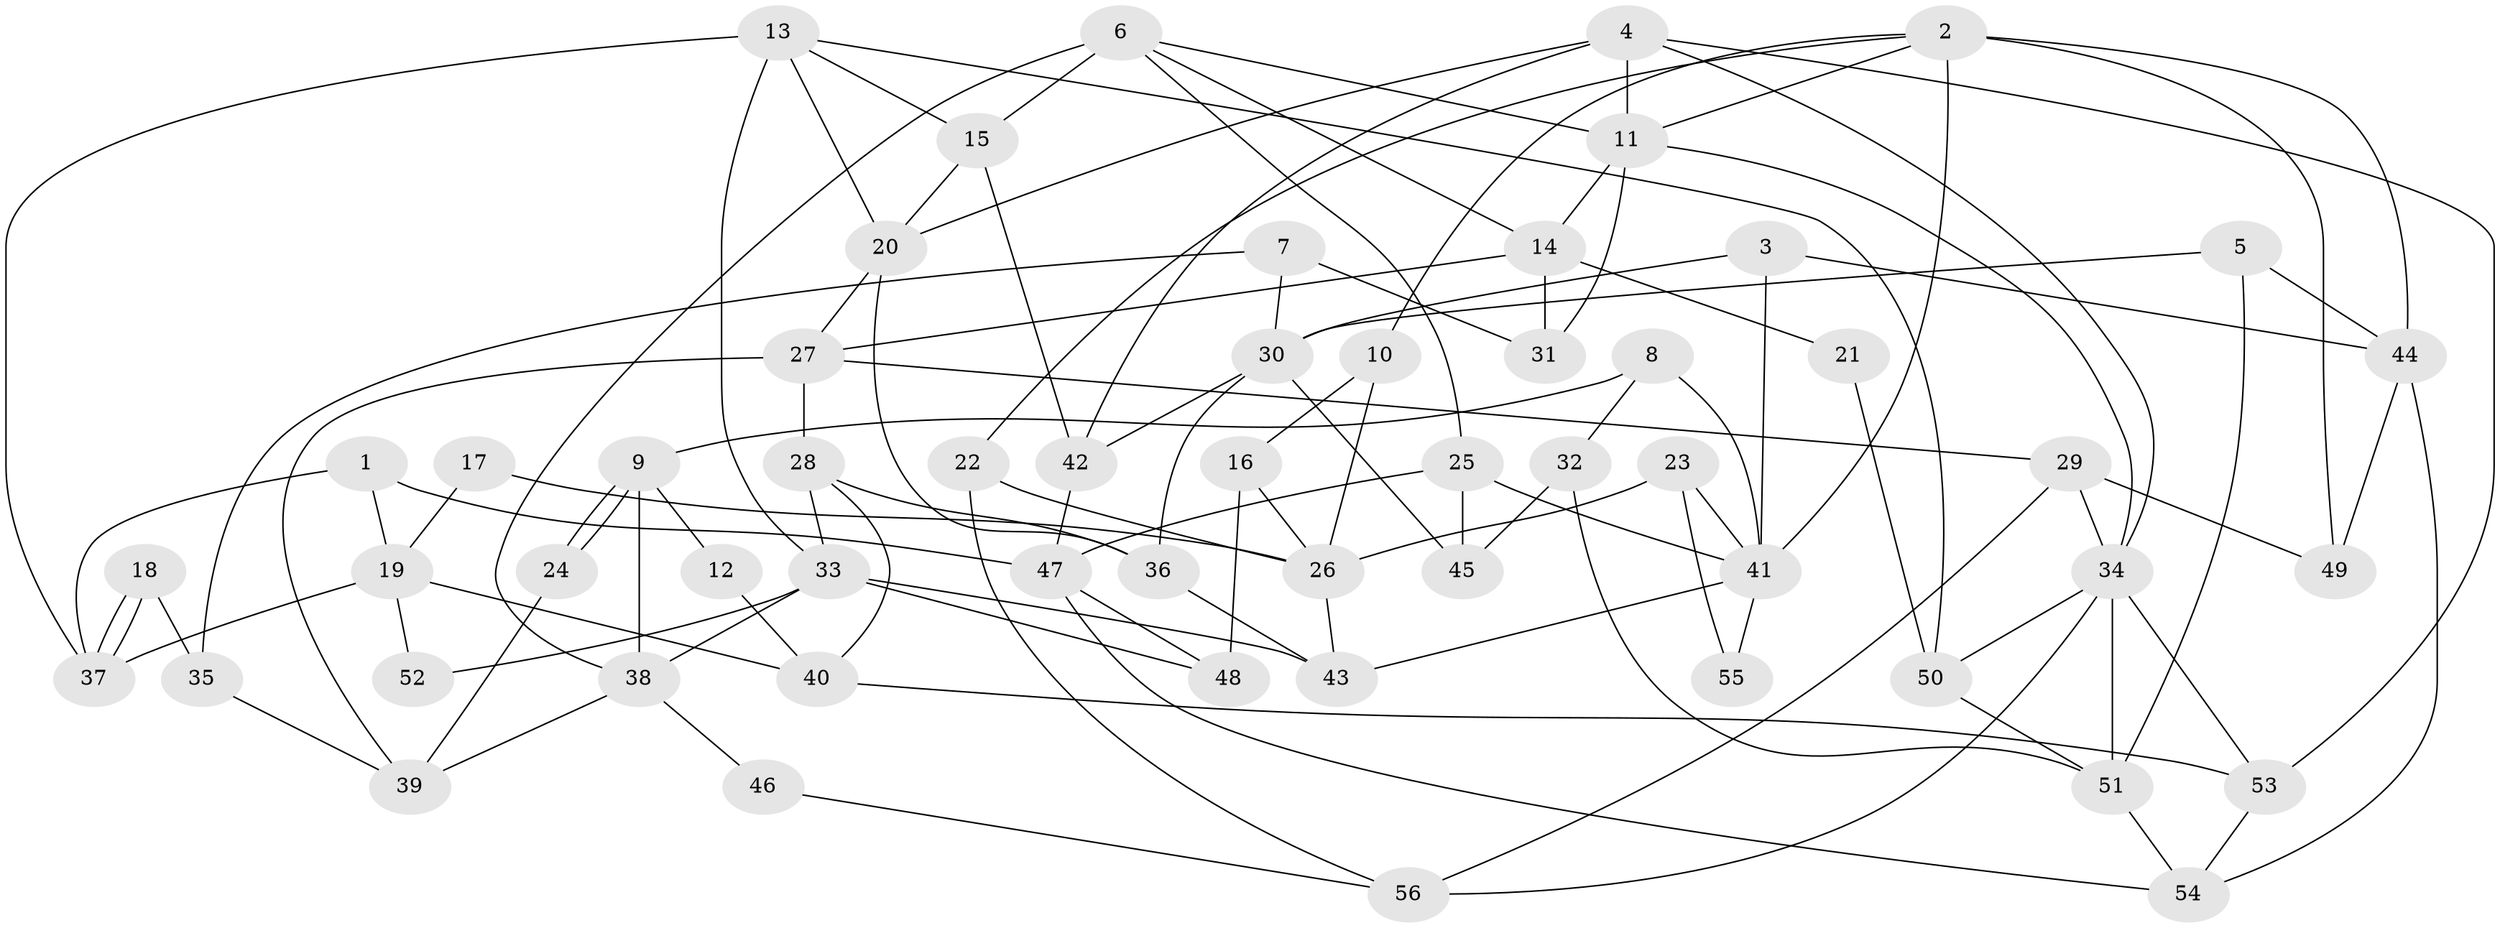// coarse degree distribution, {5: 0.20512820512820512, 4: 0.3076923076923077, 2: 0.1794871794871795, 6: 0.15384615384615385, 3: 0.1282051282051282, 7: 0.02564102564102564}
// Generated by graph-tools (version 1.1) at 2025/54/03/04/25 21:54:32]
// undirected, 56 vertices, 112 edges
graph export_dot {
graph [start="1"]
  node [color=gray90,style=filled];
  1;
  2;
  3;
  4;
  5;
  6;
  7;
  8;
  9;
  10;
  11;
  12;
  13;
  14;
  15;
  16;
  17;
  18;
  19;
  20;
  21;
  22;
  23;
  24;
  25;
  26;
  27;
  28;
  29;
  30;
  31;
  32;
  33;
  34;
  35;
  36;
  37;
  38;
  39;
  40;
  41;
  42;
  43;
  44;
  45;
  46;
  47;
  48;
  49;
  50;
  51;
  52;
  53;
  54;
  55;
  56;
  1 -- 37;
  1 -- 47;
  1 -- 19;
  2 -- 44;
  2 -- 11;
  2 -- 10;
  2 -- 22;
  2 -- 41;
  2 -- 49;
  3 -- 41;
  3 -- 30;
  3 -- 44;
  4 -- 34;
  4 -- 20;
  4 -- 11;
  4 -- 42;
  4 -- 53;
  5 -- 30;
  5 -- 51;
  5 -- 44;
  6 -- 14;
  6 -- 11;
  6 -- 15;
  6 -- 25;
  6 -- 38;
  7 -- 30;
  7 -- 31;
  7 -- 35;
  8 -- 41;
  8 -- 9;
  8 -- 32;
  9 -- 24;
  9 -- 24;
  9 -- 38;
  9 -- 12;
  10 -- 26;
  10 -- 16;
  11 -- 34;
  11 -- 14;
  11 -- 31;
  12 -- 40;
  13 -- 15;
  13 -- 50;
  13 -- 20;
  13 -- 33;
  13 -- 37;
  14 -- 27;
  14 -- 21;
  14 -- 31;
  15 -- 20;
  15 -- 42;
  16 -- 48;
  16 -- 26;
  17 -- 19;
  17 -- 26;
  18 -- 37;
  18 -- 37;
  18 -- 35;
  19 -- 37;
  19 -- 40;
  19 -- 52;
  20 -- 36;
  20 -- 27;
  21 -- 50;
  22 -- 56;
  22 -- 26;
  23 -- 41;
  23 -- 26;
  23 -- 55;
  24 -- 39;
  25 -- 41;
  25 -- 45;
  25 -- 47;
  26 -- 43;
  27 -- 28;
  27 -- 29;
  27 -- 39;
  28 -- 36;
  28 -- 40;
  28 -- 33;
  29 -- 49;
  29 -- 34;
  29 -- 56;
  30 -- 42;
  30 -- 45;
  30 -- 36;
  32 -- 51;
  32 -- 45;
  33 -- 38;
  33 -- 43;
  33 -- 48;
  33 -- 52;
  34 -- 53;
  34 -- 50;
  34 -- 51;
  34 -- 56;
  35 -- 39;
  36 -- 43;
  38 -- 39;
  38 -- 46;
  40 -- 53;
  41 -- 43;
  41 -- 55;
  42 -- 47;
  44 -- 49;
  44 -- 54;
  46 -- 56;
  47 -- 48;
  47 -- 54;
  50 -- 51;
  51 -- 54;
  53 -- 54;
}
